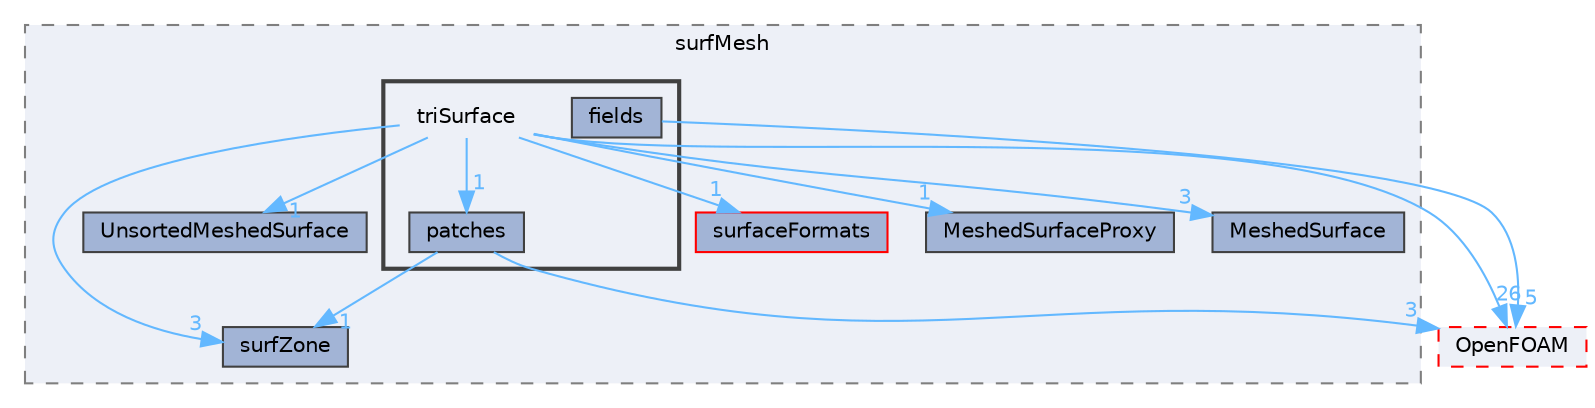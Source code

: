 digraph "src/surfMesh/triSurface"
{
 // LATEX_PDF_SIZE
  bgcolor="transparent";
  edge [fontname=Helvetica,fontsize=10,labelfontname=Helvetica,labelfontsize=10];
  node [fontname=Helvetica,fontsize=10,shape=box,height=0.2,width=0.4];
  compound=true
  subgraph clusterdir_0a88fe22feb23ce5f078a04a1df67721 {
    graph [ bgcolor="#edf0f7", pencolor="grey50", label="surfMesh", fontname=Helvetica,fontsize=10 style="filled,dashed", URL="dir_0a88fe22feb23ce5f078a04a1df67721.html",tooltip=""]
  dir_224334990af5761cc26bd2eed4da00bd [label="UnsortedMeshedSurface", fillcolor="#a2b4d6", color="grey25", style="filled", URL="dir_224334990af5761cc26bd2eed4da00bd.html",tooltip=""];
  dir_367e2591196b309d6036c64a18218666 [label="surfZone", fillcolor="#a2b4d6", color="grey25", style="filled", URL="dir_367e2591196b309d6036c64a18218666.html",tooltip=""];
  dir_3ad8f5f9808d8196d04eb1769c1a10a8 [label="surfaceFormats", fillcolor="#a2b4d6", color="red", style="filled", URL="dir_3ad8f5f9808d8196d04eb1769c1a10a8.html",tooltip=""];
  dir_b2d126e3ab79c2145c7a44de22e5f675 [label="MeshedSurfaceProxy", fillcolor="#a2b4d6", color="grey25", style="filled", URL="dir_b2d126e3ab79c2145c7a44de22e5f675.html",tooltip=""];
  dir_c7b425ce1feba157c3a628060f167f64 [label="MeshedSurface", fillcolor="#a2b4d6", color="grey25", style="filled", URL="dir_c7b425ce1feba157c3a628060f167f64.html",tooltip=""];
  subgraph clusterdir_b94b4c44c7e690bcc15ace8c383557d9 {
    graph [ bgcolor="#edf0f7", pencolor="grey25", label="", fontname=Helvetica,fontsize=10 style="filled,bold", URL="dir_b94b4c44c7e690bcc15ace8c383557d9.html",tooltip=""]
    dir_b94b4c44c7e690bcc15ace8c383557d9 [shape=plaintext, label="triSurface"];
  dir_0db2eb1d714f49ffffe5e78c1c8467bc [label="fields", fillcolor="#a2b4d6", color="grey25", style="filled", URL="dir_0db2eb1d714f49ffffe5e78c1c8467bc.html",tooltip=""];
  dir_7f82bc008d031845bfd7f5129b580f25 [label="patches", fillcolor="#a2b4d6", color="grey25", style="filled", URL="dir_7f82bc008d031845bfd7f5129b580f25.html",tooltip=""];
  }
  }
  dir_c5473ff19b20e6ec4dfe5c310b3778a8 [label="OpenFOAM", fillcolor="#edf0f7", color="red", style="filled,dashed", URL="dir_c5473ff19b20e6ec4dfe5c310b3778a8.html",tooltip=""];
  dir_b94b4c44c7e690bcc15ace8c383557d9->dir_224334990af5761cc26bd2eed4da00bd [headlabel="1", labeldistance=1.5 headhref="dir_004125_004229.html" href="dir_004125_004229.html" color="steelblue1" fontcolor="steelblue1"];
  dir_b94b4c44c7e690bcc15ace8c383557d9->dir_367e2591196b309d6036c64a18218666 [headlabel="3", labeldistance=1.5 headhref="dir_004125_003893.html" href="dir_004125_003893.html" color="steelblue1" fontcolor="steelblue1"];
  dir_b94b4c44c7e690bcc15ace8c383557d9->dir_3ad8f5f9808d8196d04eb1769c1a10a8 [headlabel="1", labeldistance=1.5 headhref="dir_004125_003841.html" href="dir_004125_003841.html" color="steelblue1" fontcolor="steelblue1"];
  dir_b94b4c44c7e690bcc15ace8c383557d9->dir_7f82bc008d031845bfd7f5129b580f25 [headlabel="1", labeldistance=1.5 headhref="dir_004125_002828.html" href="dir_004125_002828.html" color="steelblue1" fontcolor="steelblue1"];
  dir_b94b4c44c7e690bcc15ace8c383557d9->dir_b2d126e3ab79c2145c7a44de22e5f675 [headlabel="1", labeldistance=1.5 headhref="dir_004125_002367.html" href="dir_004125_002367.html" color="steelblue1" fontcolor="steelblue1"];
  dir_b94b4c44c7e690bcc15ace8c383557d9->dir_c5473ff19b20e6ec4dfe5c310b3778a8 [headlabel="26", labeldistance=1.5 headhref="dir_004125_002695.html" href="dir_004125_002695.html" color="steelblue1" fontcolor="steelblue1"];
  dir_b94b4c44c7e690bcc15ace8c383557d9->dir_c7b425ce1feba157c3a628060f167f64 [headlabel="3", labeldistance=1.5 headhref="dir_004125_002365.html" href="dir_004125_002365.html" color="steelblue1" fontcolor="steelblue1"];
  dir_0db2eb1d714f49ffffe5e78c1c8467bc->dir_c5473ff19b20e6ec4dfe5c310b3778a8 [headlabel="5", labeldistance=1.5 headhref="dir_001339_002695.html" href="dir_001339_002695.html" color="steelblue1" fontcolor="steelblue1"];
  dir_7f82bc008d031845bfd7f5129b580f25->dir_367e2591196b309d6036c64a18218666 [headlabel="1", labeldistance=1.5 headhref="dir_002828_003893.html" href="dir_002828_003893.html" color="steelblue1" fontcolor="steelblue1"];
  dir_7f82bc008d031845bfd7f5129b580f25->dir_c5473ff19b20e6ec4dfe5c310b3778a8 [headlabel="3", labeldistance=1.5 headhref="dir_002828_002695.html" href="dir_002828_002695.html" color="steelblue1" fontcolor="steelblue1"];
}
